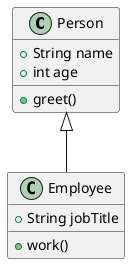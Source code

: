 @startuml
class Person {
    +String name
    +int age
    +greet()
}

class Employee {
    +String jobTitle
    +work()
}

Person <|-- Employee
@enduml
